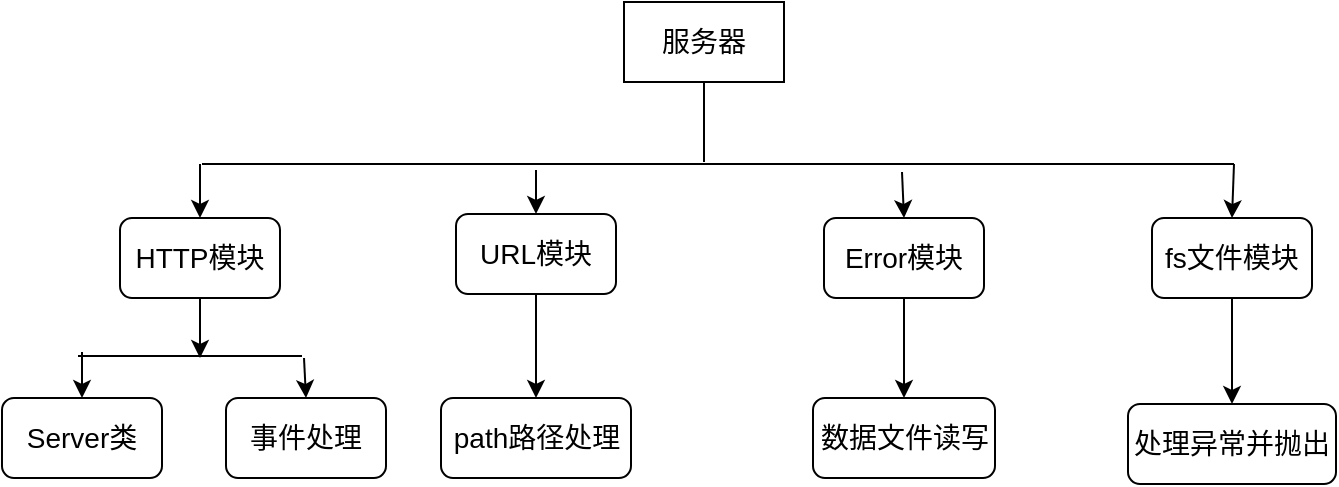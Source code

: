 <mxfile>
    <diagram id="AYaern2B-KClfxV55whC" name="第 1 页">
        <mxGraphModel dx="868" dy="575" grid="0" gridSize="10" guides="1" tooltips="1" connect="1" arrows="1" fold="1" page="1" pageScale="1" pageWidth="827" pageHeight="1169" background="#ffffff" math="0" shadow="0">
            <root>
                <mxCell id="0"/>
                <mxCell id="1" parent="0"/>
                <mxCell id="2" value="&lt;font color=&quot;#000000&quot; style=&quot;font-size: 14px&quot;&gt;服务器&lt;/font&gt;" style="rounded=0;whiteSpace=wrap;html=1;fillColor=none;strokeColor=#000000;" vertex="1" parent="1">
                    <mxGeometry x="381" y="99" width="80" height="40" as="geometry"/>
                </mxCell>
                <mxCell id="3" value="Server类" style="rounded=1;whiteSpace=wrap;html=1;strokeColor=#000000;fillColor=none;fontColor=#000000;fontSize=14;" vertex="1" parent="1">
                    <mxGeometry x="70" y="297" width="80" height="40" as="geometry"/>
                </mxCell>
                <mxCell id="4" value="&lt;font color=&quot;#000000&quot; style=&quot;font-size: 14px&quot;&gt;URL模块&lt;/font&gt;" style="rounded=1;whiteSpace=wrap;html=1;strokeColor=#000000;fillColor=none;" vertex="1" parent="1">
                    <mxGeometry x="297" y="205" width="80" height="40" as="geometry"/>
                </mxCell>
                <mxCell id="5" value="&lt;font color=&quot;#000000&quot; style=&quot;font-size: 14px&quot;&gt;Error模块&lt;/font&gt;" style="rounded=1;whiteSpace=wrap;html=1;strokeColor=#000000;fillColor=none;" vertex="1" parent="1">
                    <mxGeometry x="481" y="207" width="80" height="40" as="geometry"/>
                </mxCell>
                <mxCell id="6" value="&lt;font style=&quot;font-size: 14px&quot; color=&quot;#000000&quot;&gt;fs文件模块&lt;/font&gt;" style="rounded=1;whiteSpace=wrap;html=1;strokeColor=#000000;fillColor=none;" vertex="1" parent="1">
                    <mxGeometry x="645" y="207" width="80" height="40" as="geometry"/>
                </mxCell>
                <mxCell id="7" value="&lt;font color=&quot;#000000&quot; style=&quot;font-size: 14px&quot;&gt;HTTP模块&lt;/font&gt;" style="rounded=1;whiteSpace=wrap;html=1;strokeColor=#000000;fillColor=none;" vertex="1" parent="1">
                    <mxGeometry x="129" y="207" width="80" height="40" as="geometry"/>
                </mxCell>
                <mxCell id="10" value="事件处理" style="rounded=1;whiteSpace=wrap;html=1;strokeColor=#000000;fillColor=none;fontSize=14;fontColor=#000000;" vertex="1" parent="1">
                    <mxGeometry x="182" y="297" width="80" height="40" as="geometry"/>
                </mxCell>
                <mxCell id="11" value="path路径处理" style="rounded=1;whiteSpace=wrap;html=1;strokeColor=#000000;fillColor=none;fontSize=14;fontColor=#000000;" vertex="1" parent="1">
                    <mxGeometry x="289.5" y="297" width="95" height="40" as="geometry"/>
                </mxCell>
                <mxCell id="12" value="处理异常并抛出" style="rounded=1;whiteSpace=wrap;html=1;strokeColor=#000000;fillColor=none;fontSize=14;fontColor=#000000;" vertex="1" parent="1">
                    <mxGeometry x="633" y="300" width="104" height="40" as="geometry"/>
                </mxCell>
                <mxCell id="13" value="数据文件读写" style="rounded=1;whiteSpace=wrap;html=1;strokeColor=#000000;fillColor=none;fontSize=14;fontColor=#000000;" vertex="1" parent="1">
                    <mxGeometry x="475.5" y="297" width="91" height="40" as="geometry"/>
                </mxCell>
                <mxCell id="14" value="" style="endArrow=classic;html=1;fontSize=14;fontColor=#000000;entryX=0.5;entryY=0;entryDx=0;entryDy=0;strokeColor=#000000;" edge="1" parent="1" target="6">
                    <mxGeometry width="50" height="50" relative="1" as="geometry">
                        <mxPoint x="686" y="180" as="sourcePoint"/>
                        <mxPoint x="700" y="222" as="targetPoint"/>
                    </mxGeometry>
                </mxCell>
                <mxCell id="15" value="" style="endArrow=none;html=1;fontSize=14;fontColor=#000000;strokeColor=#000000;" edge="1" parent="1">
                    <mxGeometry width="50" height="50" relative="1" as="geometry">
                        <mxPoint x="170" y="180" as="sourcePoint"/>
                        <mxPoint x="686" y="180" as="targetPoint"/>
                    </mxGeometry>
                </mxCell>
                <mxCell id="16" value="" style="endArrow=none;html=1;fontSize=14;fontColor=#000000;entryX=0.5;entryY=1;entryDx=0;entryDy=0;strokeColor=#000000;" edge="1" parent="1" target="2">
                    <mxGeometry width="50" height="50" relative="1" as="geometry">
                        <mxPoint x="421" y="179" as="sourcePoint"/>
                        <mxPoint x="438" y="265" as="targetPoint"/>
                    </mxGeometry>
                </mxCell>
                <mxCell id="17" value="" style="endArrow=classic;html=1;strokeColor=#000000;fontSize=14;fontColor=#000000;" edge="1" parent="1" target="7">
                    <mxGeometry width="50" height="50" relative="1" as="geometry">
                        <mxPoint x="169" y="180" as="sourcePoint"/>
                        <mxPoint x="219" y="130" as="targetPoint"/>
                    </mxGeometry>
                </mxCell>
                <mxCell id="18" value="" style="endArrow=classic;html=1;strokeColor=#000000;fontSize=14;fontColor=#000000;entryX=0.5;entryY=0;entryDx=0;entryDy=0;" edge="1" parent="1" target="5">
                    <mxGeometry width="50" height="50" relative="1" as="geometry">
                        <mxPoint x="520" y="184" as="sourcePoint"/>
                        <mxPoint x="464" y="255" as="targetPoint"/>
                    </mxGeometry>
                </mxCell>
                <mxCell id="19" value="" style="endArrow=classic;html=1;strokeColor=#000000;fontSize=14;fontColor=#000000;entryX=0.5;entryY=0;entryDx=0;entryDy=0;" edge="1" parent="1" target="4">
                    <mxGeometry width="50" height="50" relative="1" as="geometry">
                        <mxPoint x="337" y="183" as="sourcePoint"/>
                        <mxPoint x="456" y="239" as="targetPoint"/>
                    </mxGeometry>
                </mxCell>
                <mxCell id="20" value="" style="endArrow=none;html=1;strokeColor=#000000;fontSize=14;fontColor=#000000;" edge="1" parent="1">
                    <mxGeometry width="50" height="50" relative="1" as="geometry">
                        <mxPoint x="220" y="276" as="sourcePoint"/>
                        <mxPoint x="108" y="276" as="targetPoint"/>
                    </mxGeometry>
                </mxCell>
                <mxCell id="21" value="" style="endArrow=classic;html=1;strokeColor=#000000;fontSize=14;fontColor=#000000;entryX=0.5;entryY=0;entryDx=0;entryDy=0;" edge="1" parent="1" target="3">
                    <mxGeometry width="50" height="50" relative="1" as="geometry">
                        <mxPoint x="110" y="274" as="sourcePoint"/>
                        <mxPoint x="230" y="363" as="targetPoint"/>
                    </mxGeometry>
                </mxCell>
                <mxCell id="22" value="" style="endArrow=classic;html=1;strokeColor=#000000;fontSize=14;fontColor=#000000;entryX=0.5;entryY=0;entryDx=0;entryDy=0;" edge="1" parent="1" target="10">
                    <mxGeometry width="50" height="50" relative="1" as="geometry">
                        <mxPoint x="221" y="277" as="sourcePoint"/>
                        <mxPoint x="277" y="351" as="targetPoint"/>
                    </mxGeometry>
                </mxCell>
                <mxCell id="23" value="" style="endArrow=classic;html=1;strokeColor=#000000;fontSize=14;fontColor=#000000;exitX=0.5;exitY=1;exitDx=0;exitDy=0;" edge="1" parent="1" source="7">
                    <mxGeometry width="50" height="50" relative="1" as="geometry">
                        <mxPoint x="209" y="417" as="sourcePoint"/>
                        <mxPoint x="169" y="277" as="targetPoint"/>
                    </mxGeometry>
                </mxCell>
                <mxCell id="24" value="" style="endArrow=classic;html=1;strokeColor=#000000;fontSize=14;fontColor=#000000;exitX=0.5;exitY=1;exitDx=0;exitDy=0;entryX=0.5;entryY=0;entryDx=0;entryDy=0;" edge="1" parent="1" source="4" target="11">
                    <mxGeometry width="50" height="50" relative="1" as="geometry">
                        <mxPoint x="411" y="310" as="sourcePoint"/>
                        <mxPoint x="461" y="260" as="targetPoint"/>
                    </mxGeometry>
                </mxCell>
                <mxCell id="25" value="" style="endArrow=classic;html=1;strokeColor=#000000;fontSize=14;fontColor=#000000;exitX=0.5;exitY=1;exitDx=0;exitDy=0;entryX=0.5;entryY=0;entryDx=0;entryDy=0;" edge="1" parent="1" source="5" target="13">
                    <mxGeometry width="50" height="50" relative="1" as="geometry">
                        <mxPoint x="421" y="345" as="sourcePoint"/>
                        <mxPoint x="471" y="295" as="targetPoint"/>
                    </mxGeometry>
                </mxCell>
                <mxCell id="26" value="" style="endArrow=classic;html=1;strokeColor=#000000;fontSize=14;fontColor=#000000;exitX=0.5;exitY=1;exitDx=0;exitDy=0;entryX=0.5;entryY=0;entryDx=0;entryDy=0;" edge="1" parent="1" source="6" target="12">
                    <mxGeometry width="50" height="50" relative="1" as="geometry">
                        <mxPoint x="388" y="315" as="sourcePoint"/>
                        <mxPoint x="755" y="401" as="targetPoint"/>
                    </mxGeometry>
                </mxCell>
            </root>
        </mxGraphModel>
    </diagram>
</mxfile>
